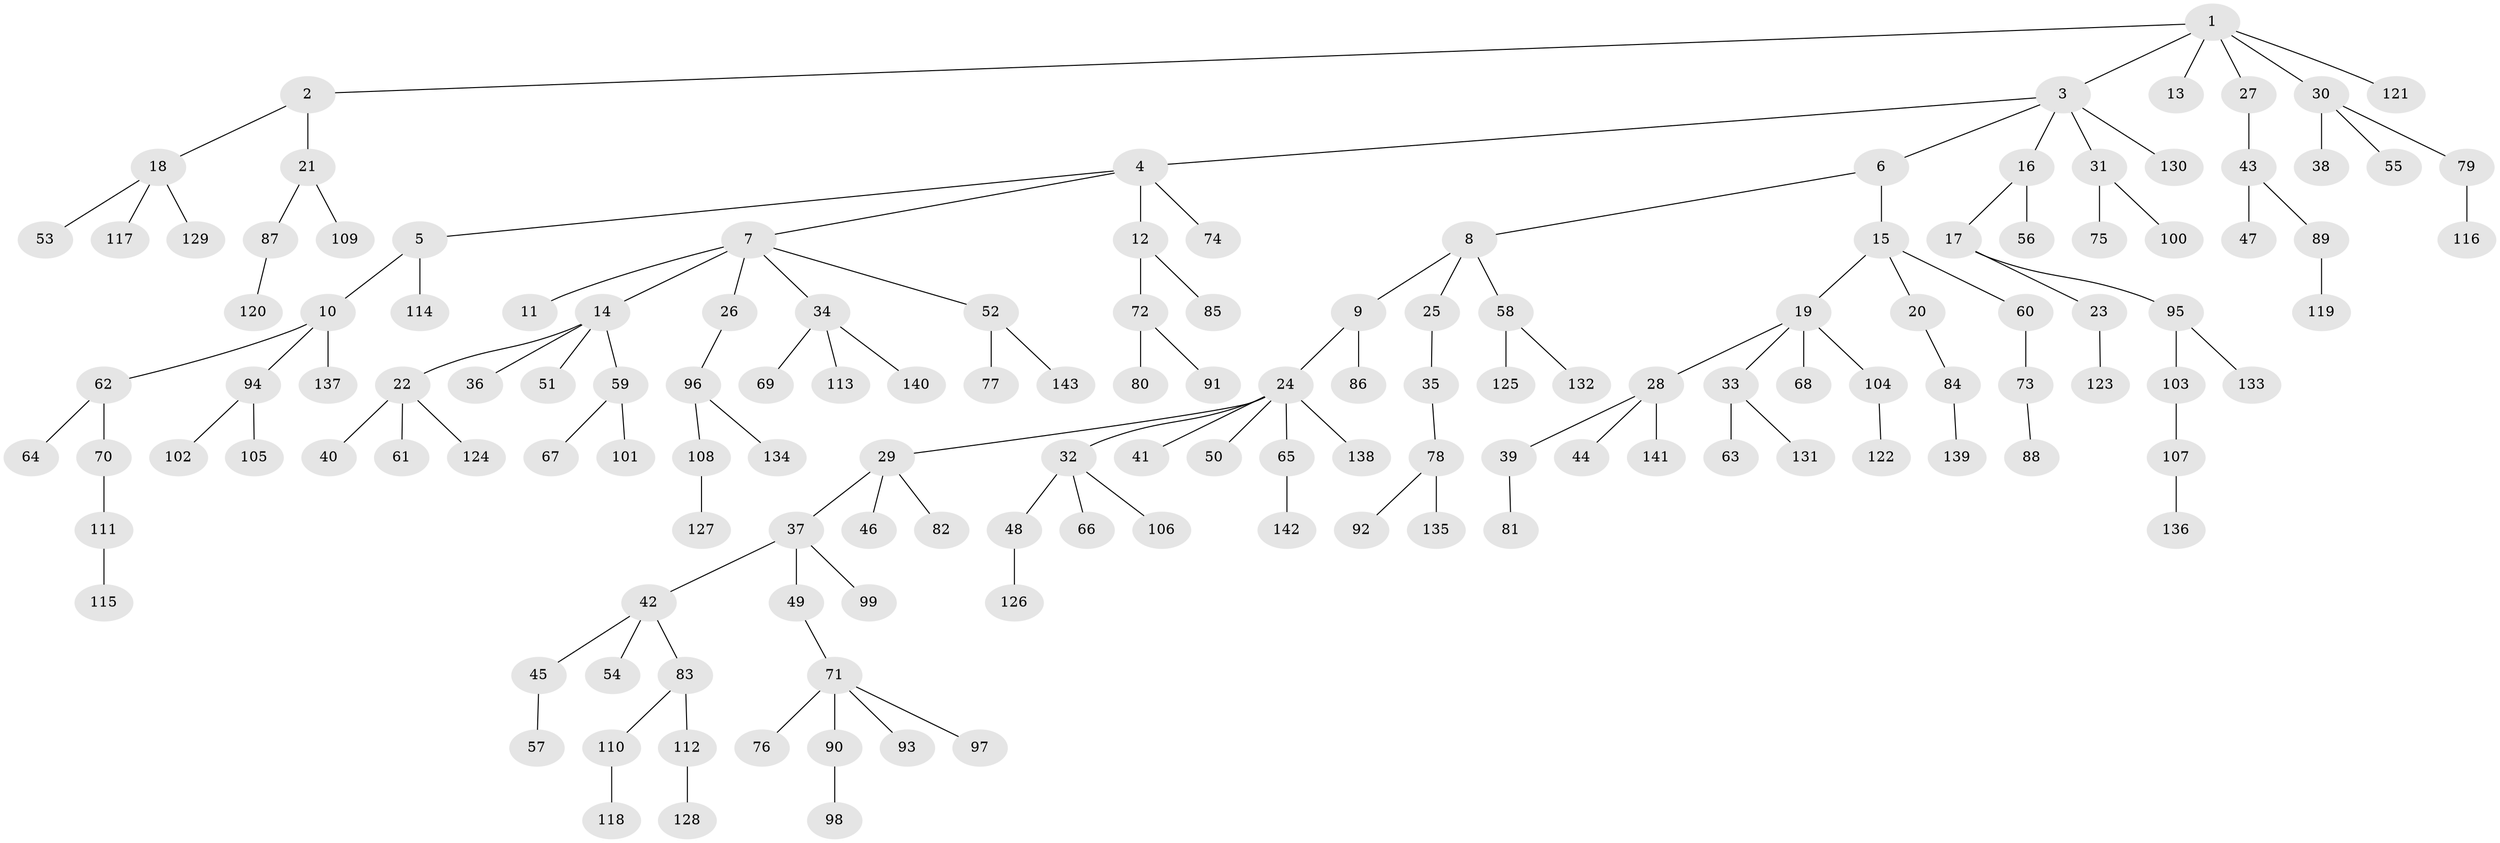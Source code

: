 // Generated by graph-tools (version 1.1) at 2025/02/03/09/25 03:02:21]
// undirected, 143 vertices, 142 edges
graph export_dot {
graph [start="1"]
  node [color=gray90,style=filled];
  1;
  2;
  3;
  4;
  5;
  6;
  7;
  8;
  9;
  10;
  11;
  12;
  13;
  14;
  15;
  16;
  17;
  18;
  19;
  20;
  21;
  22;
  23;
  24;
  25;
  26;
  27;
  28;
  29;
  30;
  31;
  32;
  33;
  34;
  35;
  36;
  37;
  38;
  39;
  40;
  41;
  42;
  43;
  44;
  45;
  46;
  47;
  48;
  49;
  50;
  51;
  52;
  53;
  54;
  55;
  56;
  57;
  58;
  59;
  60;
  61;
  62;
  63;
  64;
  65;
  66;
  67;
  68;
  69;
  70;
  71;
  72;
  73;
  74;
  75;
  76;
  77;
  78;
  79;
  80;
  81;
  82;
  83;
  84;
  85;
  86;
  87;
  88;
  89;
  90;
  91;
  92;
  93;
  94;
  95;
  96;
  97;
  98;
  99;
  100;
  101;
  102;
  103;
  104;
  105;
  106;
  107;
  108;
  109;
  110;
  111;
  112;
  113;
  114;
  115;
  116;
  117;
  118;
  119;
  120;
  121;
  122;
  123;
  124;
  125;
  126;
  127;
  128;
  129;
  130;
  131;
  132;
  133;
  134;
  135;
  136;
  137;
  138;
  139;
  140;
  141;
  142;
  143;
  1 -- 2;
  1 -- 3;
  1 -- 13;
  1 -- 27;
  1 -- 30;
  1 -- 121;
  2 -- 18;
  2 -- 21;
  3 -- 4;
  3 -- 6;
  3 -- 16;
  3 -- 31;
  3 -- 130;
  4 -- 5;
  4 -- 7;
  4 -- 12;
  4 -- 74;
  5 -- 10;
  5 -- 114;
  6 -- 8;
  6 -- 15;
  7 -- 11;
  7 -- 14;
  7 -- 26;
  7 -- 34;
  7 -- 52;
  8 -- 9;
  8 -- 25;
  8 -- 58;
  9 -- 24;
  9 -- 86;
  10 -- 62;
  10 -- 94;
  10 -- 137;
  12 -- 72;
  12 -- 85;
  14 -- 22;
  14 -- 36;
  14 -- 51;
  14 -- 59;
  15 -- 19;
  15 -- 20;
  15 -- 60;
  16 -- 17;
  16 -- 56;
  17 -- 23;
  17 -- 95;
  18 -- 53;
  18 -- 117;
  18 -- 129;
  19 -- 28;
  19 -- 33;
  19 -- 68;
  19 -- 104;
  20 -- 84;
  21 -- 87;
  21 -- 109;
  22 -- 40;
  22 -- 61;
  22 -- 124;
  23 -- 123;
  24 -- 29;
  24 -- 32;
  24 -- 41;
  24 -- 50;
  24 -- 65;
  24 -- 138;
  25 -- 35;
  26 -- 96;
  27 -- 43;
  28 -- 39;
  28 -- 44;
  28 -- 141;
  29 -- 37;
  29 -- 46;
  29 -- 82;
  30 -- 38;
  30 -- 55;
  30 -- 79;
  31 -- 75;
  31 -- 100;
  32 -- 48;
  32 -- 66;
  32 -- 106;
  33 -- 63;
  33 -- 131;
  34 -- 69;
  34 -- 113;
  34 -- 140;
  35 -- 78;
  37 -- 42;
  37 -- 49;
  37 -- 99;
  39 -- 81;
  42 -- 45;
  42 -- 54;
  42 -- 83;
  43 -- 47;
  43 -- 89;
  45 -- 57;
  48 -- 126;
  49 -- 71;
  52 -- 77;
  52 -- 143;
  58 -- 125;
  58 -- 132;
  59 -- 67;
  59 -- 101;
  60 -- 73;
  62 -- 64;
  62 -- 70;
  65 -- 142;
  70 -- 111;
  71 -- 76;
  71 -- 90;
  71 -- 93;
  71 -- 97;
  72 -- 80;
  72 -- 91;
  73 -- 88;
  78 -- 92;
  78 -- 135;
  79 -- 116;
  83 -- 110;
  83 -- 112;
  84 -- 139;
  87 -- 120;
  89 -- 119;
  90 -- 98;
  94 -- 102;
  94 -- 105;
  95 -- 103;
  95 -- 133;
  96 -- 108;
  96 -- 134;
  103 -- 107;
  104 -- 122;
  107 -- 136;
  108 -- 127;
  110 -- 118;
  111 -- 115;
  112 -- 128;
}
